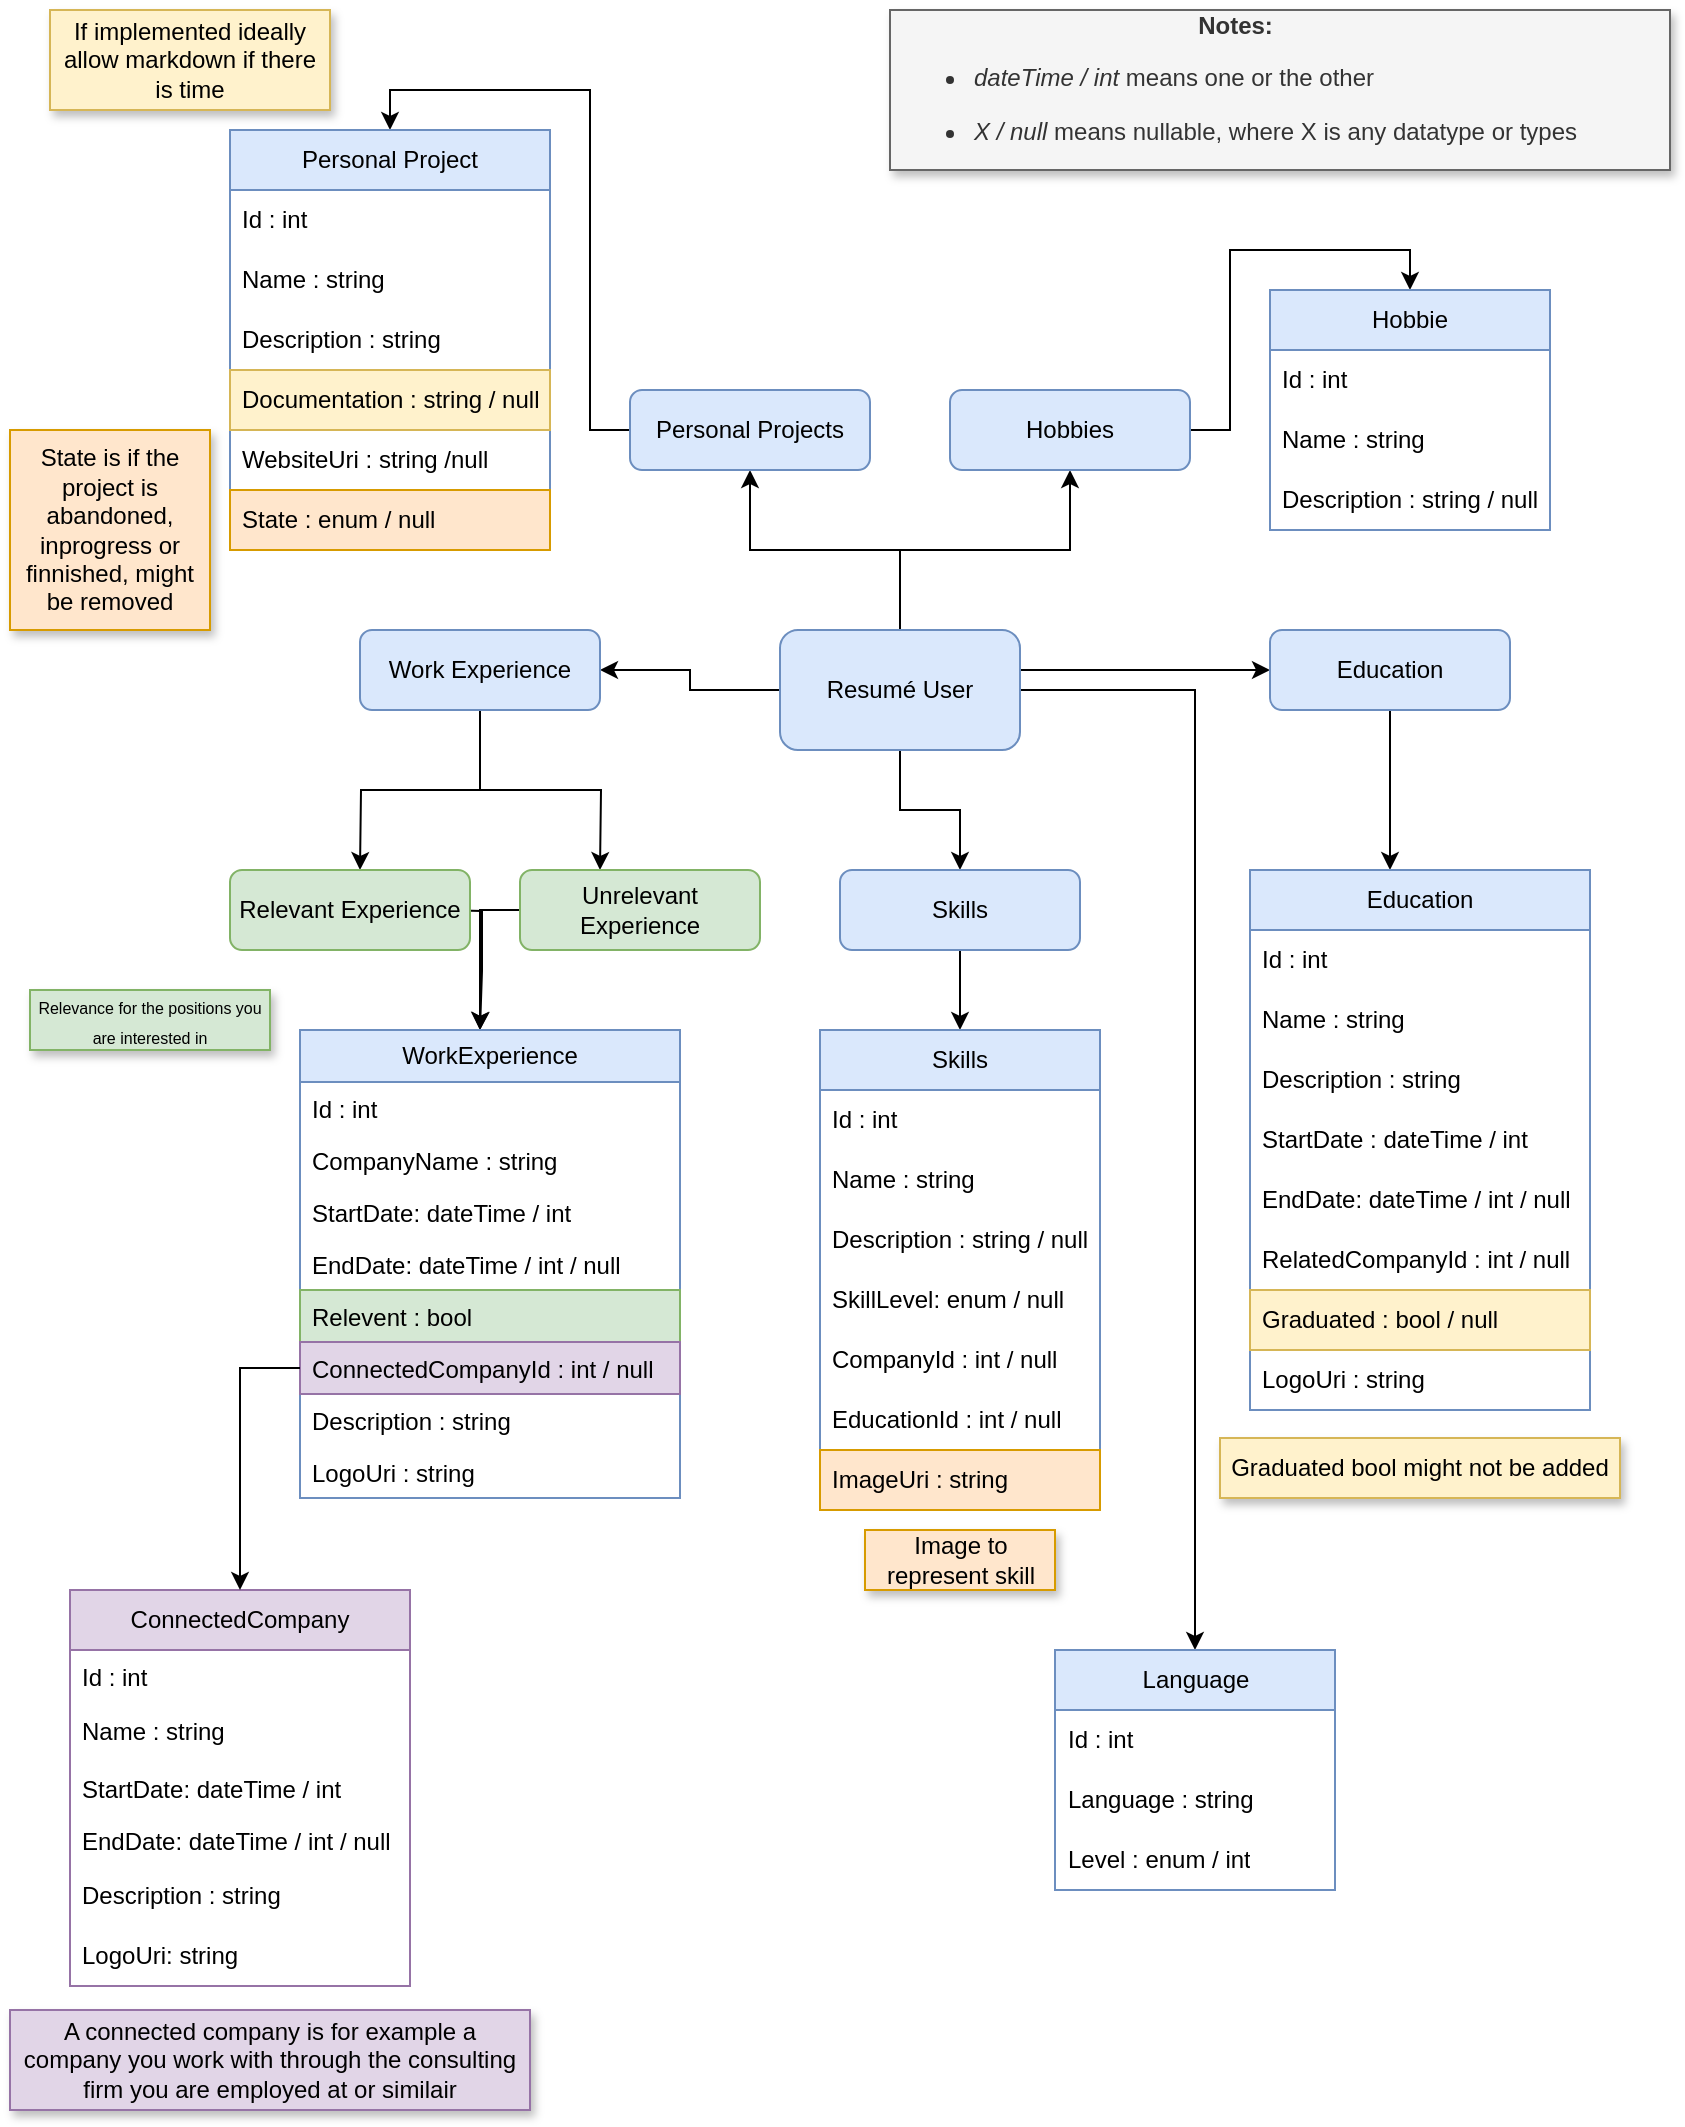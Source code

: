 <mxfile version="24.3.0" type="github">
  <diagram name="Page-1" id="Zj_5y1vgphJrzyNUQwXw">
    <mxGraphModel dx="1444" dy="767" grid="1" gridSize="10" guides="1" tooltips="1" connect="1" arrows="1" fold="1" page="1" pageScale="1" pageWidth="850" pageHeight="1100" math="0" shadow="0">
      <root>
        <mxCell id="0" />
        <mxCell id="1" parent="0" />
        <mxCell id="6c_1o1SFo-wjbSi7ruj--2" style="edgeStyle=orthogonalEdgeStyle;rounded=0;orthogonalLoop=1;jettySize=auto;html=1;entryX=1;entryY=0.5;entryDx=0;entryDy=0;" parent="1" source="6c_1o1SFo-wjbSi7ruj--1" target="6c_1o1SFo-wjbSi7ruj--3" edge="1">
          <mxGeometry relative="1" as="geometry">
            <mxPoint x="315" y="350" as="targetPoint" />
          </mxGeometry>
        </mxCell>
        <mxCell id="6c_1o1SFo-wjbSi7ruj--5" style="edgeStyle=orthogonalEdgeStyle;rounded=0;orthogonalLoop=1;jettySize=auto;html=1;entryX=0;entryY=0.5;entryDx=0;entryDy=0;" parent="1" target="oK_Kc5O5qld8Hc41f40L-4" edge="1">
          <mxGeometry relative="1" as="geometry">
            <mxPoint x="615" y="349.69" as="targetPoint" />
            <mxPoint x="505" y="349.656" as="sourcePoint" />
            <Array as="points">
              <mxPoint x="505" y="340" />
            </Array>
          </mxGeometry>
        </mxCell>
        <mxCell id="oK_Kc5O5qld8Hc41f40L-2" style="edgeStyle=orthogonalEdgeStyle;rounded=0;orthogonalLoop=1;jettySize=auto;html=1;entryX=0.5;entryY=0;entryDx=0;entryDy=0;" parent="1" source="6c_1o1SFo-wjbSi7ruj--1" target="oK_Kc5O5qld8Hc41f40L-1" edge="1">
          <mxGeometry relative="1" as="geometry" />
        </mxCell>
        <mxCell id="8cq1SQ0Ta9B3JrQxIhuY-38" style="edgeStyle=orthogonalEdgeStyle;rounded=0;orthogonalLoop=1;jettySize=auto;html=1;entryX=0.5;entryY=1;entryDx=0;entryDy=0;" edge="1" parent="1" source="6c_1o1SFo-wjbSi7ruj--1" target="8cq1SQ0Ta9B3JrQxIhuY-36">
          <mxGeometry relative="1" as="geometry" />
        </mxCell>
        <mxCell id="8cq1SQ0Ta9B3JrQxIhuY-39" style="edgeStyle=orthogonalEdgeStyle;rounded=0;orthogonalLoop=1;jettySize=auto;html=1;entryX=0.5;entryY=1;entryDx=0;entryDy=0;" edge="1" parent="1" source="6c_1o1SFo-wjbSi7ruj--1" target="8cq1SQ0Ta9B3JrQxIhuY-37">
          <mxGeometry relative="1" as="geometry" />
        </mxCell>
        <mxCell id="8cq1SQ0Ta9B3JrQxIhuY-68" style="edgeStyle=orthogonalEdgeStyle;rounded=0;orthogonalLoop=1;jettySize=auto;html=1;entryX=0.5;entryY=0;entryDx=0;entryDy=0;" edge="1" parent="1" source="6c_1o1SFo-wjbSi7ruj--1" target="8cq1SQ0Ta9B3JrQxIhuY-64">
          <mxGeometry relative="1" as="geometry" />
        </mxCell>
        <mxCell id="6c_1o1SFo-wjbSi7ruj--1" value="Resumé User" style="rounded=1;whiteSpace=wrap;html=1;fillColor=#dae8fc;strokeColor=#6c8ebf;" parent="1" vertex="1">
          <mxGeometry x="395" y="320" width="120" height="60" as="geometry" />
        </mxCell>
        <mxCell id="6c_1o1SFo-wjbSi7ruj--6" style="edgeStyle=orthogonalEdgeStyle;rounded=0;orthogonalLoop=1;jettySize=auto;html=1;" parent="1" source="6c_1o1SFo-wjbSi7ruj--3" edge="1">
          <mxGeometry relative="1" as="geometry">
            <mxPoint x="185" y="440" as="targetPoint" />
          </mxGeometry>
        </mxCell>
        <mxCell id="6c_1o1SFo-wjbSi7ruj--7" style="edgeStyle=orthogonalEdgeStyle;rounded=0;orthogonalLoop=1;jettySize=auto;html=1;" parent="1" source="6c_1o1SFo-wjbSi7ruj--3" edge="1">
          <mxGeometry relative="1" as="geometry">
            <mxPoint x="305.0" y="440" as="targetPoint" />
          </mxGeometry>
        </mxCell>
        <mxCell id="6c_1o1SFo-wjbSi7ruj--3" value="Work Experience" style="rounded=1;whiteSpace=wrap;html=1;fillColor=#dae8fc;strokeColor=#6c8ebf;" parent="1" vertex="1">
          <mxGeometry x="185" y="320" width="120" height="40" as="geometry" />
        </mxCell>
        <mxCell id="6c_1o1SFo-wjbSi7ruj--16" style="edgeStyle=orthogonalEdgeStyle;rounded=0;orthogonalLoop=1;jettySize=auto;html=1;" parent="1" edge="1">
          <mxGeometry relative="1" as="geometry">
            <mxPoint x="245" y="520" as="targetPoint" />
            <mxPoint x="225" y="460" as="sourcePoint" />
          </mxGeometry>
        </mxCell>
        <mxCell id="6c_1o1SFo-wjbSi7ruj--8" value="Relevant Experience" style="rounded=1;whiteSpace=wrap;html=1;fillColor=#d5e8d4;strokeColor=#82b366;" parent="1" vertex="1">
          <mxGeometry x="120" y="440" width="120" height="40" as="geometry" />
        </mxCell>
        <mxCell id="6c_1o1SFo-wjbSi7ruj--17" style="edgeStyle=orthogonalEdgeStyle;rounded=0;orthogonalLoop=1;jettySize=auto;html=1;" parent="1" source="6c_1o1SFo-wjbSi7ruj--9" edge="1">
          <mxGeometry relative="1" as="geometry">
            <mxPoint x="245" y="520" as="targetPoint" />
          </mxGeometry>
        </mxCell>
        <mxCell id="6c_1o1SFo-wjbSi7ruj--9" value="Unrelevant Experience" style="rounded=1;whiteSpace=wrap;html=1;fillColor=#d5e8d4;strokeColor=#82b366;" parent="1" vertex="1">
          <mxGeometry x="265" y="440" width="120" height="40" as="geometry" />
        </mxCell>
        <mxCell id="6c_1o1SFo-wjbSi7ruj--10" value="&lt;font style=&quot;font-size: 8px;&quot;&gt;Relevance for the positions you are interested in &lt;/font&gt;" style="text;html=1;align=center;verticalAlign=middle;whiteSpace=wrap;rounded=0;fillColor=#d5e8d4;strokeColor=#82b366;shadow=1;" parent="1" vertex="1">
          <mxGeometry x="20" y="500" width="120" height="30" as="geometry" />
        </mxCell>
        <mxCell id="6c_1o1SFo-wjbSi7ruj--27" value="WorkExperience" style="swimlane;fontStyle=0;childLayout=stackLayout;horizontal=1;startSize=26;fillColor=#dae8fc;horizontalStack=0;resizeParent=1;resizeParentMax=0;resizeLast=0;collapsible=1;marginBottom=0;whiteSpace=wrap;html=1;strokeColor=#6c8ebf;" parent="1" vertex="1">
          <mxGeometry x="155" y="520" width="190" height="234" as="geometry" />
        </mxCell>
        <mxCell id="6c_1o1SFo-wjbSi7ruj--28" value="Id : int" style="text;strokeColor=none;fillColor=none;align=left;verticalAlign=top;spacingLeft=4;spacingRight=4;overflow=hidden;rotatable=0;points=[[0,0.5],[1,0.5]];portConstraint=eastwest;whiteSpace=wrap;html=1;" parent="6c_1o1SFo-wjbSi7ruj--27" vertex="1">
          <mxGeometry y="26" width="190" height="26" as="geometry" />
        </mxCell>
        <mxCell id="6c_1o1SFo-wjbSi7ruj--29" value="CompanyName : string" style="text;strokeColor=none;fillColor=none;align=left;verticalAlign=top;spacingLeft=4;spacingRight=4;overflow=hidden;rotatable=0;points=[[0,0.5],[1,0.5]];portConstraint=eastwest;whiteSpace=wrap;html=1;" parent="6c_1o1SFo-wjbSi7ruj--27" vertex="1">
          <mxGeometry y="52" width="190" height="26" as="geometry" />
        </mxCell>
        <mxCell id="6c_1o1SFo-wjbSi7ruj--34" value="StartDate: dateTime / int" style="text;strokeColor=none;fillColor=none;align=left;verticalAlign=top;spacingLeft=4;spacingRight=4;overflow=hidden;rotatable=0;points=[[0,0.5],[1,0.5]];portConstraint=eastwest;whiteSpace=wrap;html=1;" parent="6c_1o1SFo-wjbSi7ruj--27" vertex="1">
          <mxGeometry y="78" width="190" height="26" as="geometry" />
        </mxCell>
        <mxCell id="6c_1o1SFo-wjbSi7ruj--35" value="EndDate: dateTime / int / null" style="text;strokeColor=none;fillColor=none;align=left;verticalAlign=top;spacingLeft=4;spacingRight=4;overflow=hidden;rotatable=0;points=[[0,0.5],[1,0.5]];portConstraint=eastwest;whiteSpace=wrap;html=1;" parent="6c_1o1SFo-wjbSi7ruj--27" vertex="1">
          <mxGeometry y="104" width="190" height="26" as="geometry" />
        </mxCell>
        <mxCell id="6c_1o1SFo-wjbSi7ruj--30" value="Relevent : bool" style="text;strokeColor=#82b366;fillColor=#d5e8d4;align=left;verticalAlign=top;spacingLeft=4;spacingRight=4;overflow=hidden;rotatable=0;points=[[0,0.5],[1,0.5]];portConstraint=eastwest;whiteSpace=wrap;html=1;" parent="6c_1o1SFo-wjbSi7ruj--27" vertex="1">
          <mxGeometry y="130" width="190" height="26" as="geometry" />
        </mxCell>
        <mxCell id="8cq1SQ0Ta9B3JrQxIhuY-26" value="ConnectedCompanyId : int / null" style="text;strokeColor=#9673a6;fillColor=#e1d5e7;align=left;verticalAlign=top;spacingLeft=4;spacingRight=4;overflow=hidden;rotatable=0;points=[[0,0.5],[1,0.5]];portConstraint=eastwest;whiteSpace=wrap;html=1;" vertex="1" parent="6c_1o1SFo-wjbSi7ruj--27">
          <mxGeometry y="156" width="190" height="26" as="geometry" />
        </mxCell>
        <mxCell id="6c_1o1SFo-wjbSi7ruj--33" value="Description : string" style="text;strokeColor=none;fillColor=none;align=left;verticalAlign=top;spacingLeft=4;spacingRight=4;overflow=hidden;rotatable=0;points=[[0,0.5],[1,0.5]];portConstraint=eastwest;whiteSpace=wrap;html=1;" parent="6c_1o1SFo-wjbSi7ruj--27" vertex="1">
          <mxGeometry y="182" width="190" height="26" as="geometry" />
        </mxCell>
        <mxCell id="8cq1SQ0Ta9B3JrQxIhuY-52" value="LogoUri : string" style="text;strokeColor=none;fillColor=none;align=left;verticalAlign=top;spacingLeft=4;spacingRight=4;overflow=hidden;rotatable=0;points=[[0,0.5],[1,0.5]];portConstraint=eastwest;whiteSpace=wrap;html=1;" vertex="1" parent="6c_1o1SFo-wjbSi7ruj--27">
          <mxGeometry y="208" width="190" height="26" as="geometry" />
        </mxCell>
        <mxCell id="8cq1SQ0Ta9B3JrQxIhuY-8" style="edgeStyle=orthogonalEdgeStyle;rounded=0;orthogonalLoop=1;jettySize=auto;html=1;exitX=0.5;exitY=1;exitDx=0;exitDy=0;entryX=0.5;entryY=0;entryDx=0;entryDy=0;" edge="1" parent="1" source="oK_Kc5O5qld8Hc41f40L-1" target="8cq1SQ0Ta9B3JrQxIhuY-1">
          <mxGeometry relative="1" as="geometry" />
        </mxCell>
        <mxCell id="oK_Kc5O5qld8Hc41f40L-1" value="Skills" style="rounded=1;whiteSpace=wrap;html=1;fillColor=#dae8fc;strokeColor=#6c8ebf;" parent="1" vertex="1">
          <mxGeometry x="425" y="440" width="120" height="40" as="geometry" />
        </mxCell>
        <mxCell id="8cq1SQ0Ta9B3JrQxIhuY-12" style="edgeStyle=orthogonalEdgeStyle;rounded=0;orthogonalLoop=1;jettySize=auto;html=1;" edge="1" parent="1" source="oK_Kc5O5qld8Hc41f40L-4">
          <mxGeometry relative="1" as="geometry">
            <mxPoint x="700" y="440" as="targetPoint" />
          </mxGeometry>
        </mxCell>
        <mxCell id="oK_Kc5O5qld8Hc41f40L-4" value="Education" style="rounded=1;whiteSpace=wrap;html=1;fillColor=#dae8fc;strokeColor=#6c8ebf;" parent="1" vertex="1">
          <mxGeometry x="640" y="320" width="120" height="40" as="geometry" />
        </mxCell>
        <mxCell id="8cq1SQ0Ta9B3JrQxIhuY-1" value="Skills" style="swimlane;fontStyle=0;childLayout=stackLayout;horizontal=1;startSize=30;horizontalStack=0;resizeParent=1;resizeParentMax=0;resizeLast=0;collapsible=1;marginBottom=0;whiteSpace=wrap;html=1;fillColor=#dae8fc;strokeColor=#6c8ebf;" vertex="1" parent="1">
          <mxGeometry x="415" y="520" width="140" height="240" as="geometry" />
        </mxCell>
        <mxCell id="8cq1SQ0Ta9B3JrQxIhuY-2" value="Id : int" style="text;strokeColor=none;fillColor=none;align=left;verticalAlign=middle;spacingLeft=4;spacingRight=4;overflow=hidden;points=[[0,0.5],[1,0.5]];portConstraint=eastwest;rotatable=0;whiteSpace=wrap;html=1;" vertex="1" parent="8cq1SQ0Ta9B3JrQxIhuY-1">
          <mxGeometry y="30" width="140" height="30" as="geometry" />
        </mxCell>
        <mxCell id="8cq1SQ0Ta9B3JrQxIhuY-3" value="Name : string" style="text;strokeColor=none;fillColor=none;align=left;verticalAlign=middle;spacingLeft=4;spacingRight=4;overflow=hidden;points=[[0,0.5],[1,0.5]];portConstraint=eastwest;rotatable=0;whiteSpace=wrap;html=1;" vertex="1" parent="8cq1SQ0Ta9B3JrQxIhuY-1">
          <mxGeometry y="60" width="140" height="30" as="geometry" />
        </mxCell>
        <mxCell id="8cq1SQ0Ta9B3JrQxIhuY-46" value="Description : string / null" style="text;strokeColor=none;fillColor=none;align=left;verticalAlign=middle;spacingLeft=4;spacingRight=4;overflow=hidden;points=[[0,0.5],[1,0.5]];portConstraint=eastwest;rotatable=0;whiteSpace=wrap;html=1;" vertex="1" parent="8cq1SQ0Ta9B3JrQxIhuY-1">
          <mxGeometry y="90" width="140" height="30" as="geometry" />
        </mxCell>
        <mxCell id="8cq1SQ0Ta9B3JrQxIhuY-6" value="SkillLevel: enum / null" style="text;strokeColor=none;fillColor=none;align=left;verticalAlign=middle;spacingLeft=4;spacingRight=4;overflow=hidden;points=[[0,0.5],[1,0.5]];portConstraint=eastwest;rotatable=0;whiteSpace=wrap;html=1;" vertex="1" parent="8cq1SQ0Ta9B3JrQxIhuY-1">
          <mxGeometry y="120" width="140" height="30" as="geometry" />
        </mxCell>
        <mxCell id="8cq1SQ0Ta9B3JrQxIhuY-4" value="CompanyId : int / null" style="text;strokeColor=none;fillColor=none;align=left;verticalAlign=middle;spacingLeft=4;spacingRight=4;overflow=hidden;points=[[0,0.5],[1,0.5]];portConstraint=eastwest;rotatable=0;whiteSpace=wrap;html=1;" vertex="1" parent="8cq1SQ0Ta9B3JrQxIhuY-1">
          <mxGeometry y="150" width="140" height="30" as="geometry" />
        </mxCell>
        <mxCell id="8cq1SQ0Ta9B3JrQxIhuY-7" value="EducationId : int / null" style="text;strokeColor=none;fillColor=none;align=left;verticalAlign=middle;spacingLeft=4;spacingRight=4;overflow=hidden;points=[[0,0.5],[1,0.5]];portConstraint=eastwest;rotatable=0;whiteSpace=wrap;html=1;" vertex="1" parent="8cq1SQ0Ta9B3JrQxIhuY-1">
          <mxGeometry y="180" width="140" height="30" as="geometry" />
        </mxCell>
        <mxCell id="8cq1SQ0Ta9B3JrQxIhuY-55" value="ImageUri : string" style="text;strokeColor=#d79b00;fillColor=#ffe6cc;align=left;verticalAlign=middle;spacingLeft=4;spacingRight=4;overflow=hidden;points=[[0,0.5],[1,0.5]];portConstraint=eastwest;rotatable=0;whiteSpace=wrap;html=1;" vertex="1" parent="8cq1SQ0Ta9B3JrQxIhuY-1">
          <mxGeometry y="210" width="140" height="30" as="geometry" />
        </mxCell>
        <mxCell id="8cq1SQ0Ta9B3JrQxIhuY-13" value="Education" style="swimlane;fontStyle=0;childLayout=stackLayout;horizontal=1;startSize=30;horizontalStack=0;resizeParent=1;resizeParentMax=0;resizeLast=0;collapsible=1;marginBottom=0;whiteSpace=wrap;html=1;fillColor=#dae8fc;strokeColor=#6c8ebf;" vertex="1" parent="1">
          <mxGeometry x="630" y="440" width="170" height="270" as="geometry" />
        </mxCell>
        <mxCell id="8cq1SQ0Ta9B3JrQxIhuY-14" value="Id : int" style="text;strokeColor=none;fillColor=none;align=left;verticalAlign=middle;spacingLeft=4;spacingRight=4;overflow=hidden;points=[[0,0.5],[1,0.5]];portConstraint=eastwest;rotatable=0;whiteSpace=wrap;html=1;" vertex="1" parent="8cq1SQ0Ta9B3JrQxIhuY-13">
          <mxGeometry y="30" width="170" height="30" as="geometry" />
        </mxCell>
        <mxCell id="8cq1SQ0Ta9B3JrQxIhuY-15" value="Name : string" style="text;strokeColor=none;fillColor=none;align=left;verticalAlign=middle;spacingLeft=4;spacingRight=4;overflow=hidden;points=[[0,0.5],[1,0.5]];portConstraint=eastwest;rotatable=0;whiteSpace=wrap;html=1;" vertex="1" parent="8cq1SQ0Ta9B3JrQxIhuY-13">
          <mxGeometry y="60" width="170" height="30" as="geometry" />
        </mxCell>
        <mxCell id="8cq1SQ0Ta9B3JrQxIhuY-16" value="Description : string" style="text;strokeColor=none;fillColor=none;align=left;verticalAlign=middle;spacingLeft=4;spacingRight=4;overflow=hidden;points=[[0,0.5],[1,0.5]];portConstraint=eastwest;rotatable=0;whiteSpace=wrap;html=1;" vertex="1" parent="8cq1SQ0Ta9B3JrQxIhuY-13">
          <mxGeometry y="90" width="170" height="30" as="geometry" />
        </mxCell>
        <mxCell id="8cq1SQ0Ta9B3JrQxIhuY-17" value="StartDate : dateTime / int" style="text;strokeColor=none;fillColor=none;align=left;verticalAlign=middle;spacingLeft=4;spacingRight=4;overflow=hidden;points=[[0,0.5],[1,0.5]];portConstraint=eastwest;rotatable=0;whiteSpace=wrap;html=1;" vertex="1" parent="8cq1SQ0Ta9B3JrQxIhuY-13">
          <mxGeometry y="120" width="170" height="30" as="geometry" />
        </mxCell>
        <mxCell id="8cq1SQ0Ta9B3JrQxIhuY-18" value="EndDate: dateTime / int / null" style="text;strokeColor=none;fillColor=none;align=left;verticalAlign=middle;spacingLeft=4;spacingRight=4;overflow=hidden;points=[[0,0.5],[1,0.5]];portConstraint=eastwest;rotatable=0;whiteSpace=wrap;html=1;" vertex="1" parent="8cq1SQ0Ta9B3JrQxIhuY-13">
          <mxGeometry y="150" width="170" height="30" as="geometry" />
        </mxCell>
        <mxCell id="8cq1SQ0Ta9B3JrQxIhuY-25" value="RelatedCompanyId : int / null" style="text;strokeColor=none;fillColor=none;align=left;verticalAlign=middle;spacingLeft=4;spacingRight=4;overflow=hidden;points=[[0,0.5],[1,0.5]];portConstraint=eastwest;rotatable=0;whiteSpace=wrap;html=1;" vertex="1" parent="8cq1SQ0Ta9B3JrQxIhuY-13">
          <mxGeometry y="180" width="170" height="30" as="geometry" />
        </mxCell>
        <mxCell id="8cq1SQ0Ta9B3JrQxIhuY-19" value="Graduated : bool / null" style="text;strokeColor=#d6b656;fillColor=#fff2cc;align=left;verticalAlign=middle;spacingLeft=4;spacingRight=4;overflow=hidden;points=[[0,0.5],[1,0.5]];portConstraint=eastwest;rotatable=0;whiteSpace=wrap;html=1;" vertex="1" parent="8cq1SQ0Ta9B3JrQxIhuY-13">
          <mxGeometry y="210" width="170" height="30" as="geometry" />
        </mxCell>
        <mxCell id="8cq1SQ0Ta9B3JrQxIhuY-54" value="LogoUri : string" style="text;strokeColor=none;fillColor=none;align=left;verticalAlign=middle;spacingLeft=4;spacingRight=4;overflow=hidden;points=[[0,0.5],[1,0.5]];portConstraint=eastwest;rotatable=0;whiteSpace=wrap;html=1;" vertex="1" parent="8cq1SQ0Ta9B3JrQxIhuY-13">
          <mxGeometry y="240" width="170" height="30" as="geometry" />
        </mxCell>
        <mxCell id="8cq1SQ0Ta9B3JrQxIhuY-23" value="Graduated bool might not be added" style="text;html=1;align=center;verticalAlign=middle;whiteSpace=wrap;rounded=0;fillColor=#fff2cc;strokeColor=#d6b656;shadow=1;" vertex="1" parent="1">
          <mxGeometry x="615" y="724" width="200" height="30" as="geometry" />
        </mxCell>
        <mxCell id="8cq1SQ0Ta9B3JrQxIhuY-28" value="ConnectedCompany" style="swimlane;fontStyle=0;childLayout=stackLayout;horizontal=1;startSize=30;horizontalStack=0;resizeParent=1;resizeParentMax=0;resizeLast=0;collapsible=1;marginBottom=0;whiteSpace=wrap;html=1;fillColor=#e1d5e7;strokeColor=#9673a6;" vertex="1" parent="1">
          <mxGeometry x="40" y="800" width="170" height="198" as="geometry" />
        </mxCell>
        <mxCell id="8cq1SQ0Ta9B3JrQxIhuY-45" value="Id : int" style="text;strokeColor=none;fillColor=none;align=left;verticalAlign=top;spacingLeft=4;spacingRight=4;overflow=hidden;rotatable=0;points=[[0,0.5],[1,0.5]];portConstraint=eastwest;whiteSpace=wrap;html=1;" vertex="1" parent="8cq1SQ0Ta9B3JrQxIhuY-28">
          <mxGeometry y="30" width="170" height="26" as="geometry" />
        </mxCell>
        <mxCell id="8cq1SQ0Ta9B3JrQxIhuY-29" value="Name : string" style="text;strokeColor=none;fillColor=none;align=left;verticalAlign=middle;spacingLeft=4;spacingRight=4;overflow=hidden;points=[[0,0.5],[1,0.5]];portConstraint=eastwest;rotatable=0;whiteSpace=wrap;html=1;" vertex="1" parent="8cq1SQ0Ta9B3JrQxIhuY-28">
          <mxGeometry y="56" width="170" height="30" as="geometry" />
        </mxCell>
        <mxCell id="8cq1SQ0Ta9B3JrQxIhuY-32" value="StartDate: dateTime / int" style="text;strokeColor=none;fillColor=none;align=left;verticalAlign=top;spacingLeft=4;spacingRight=4;overflow=hidden;rotatable=0;points=[[0,0.5],[1,0.5]];portConstraint=eastwest;whiteSpace=wrap;html=1;" vertex="1" parent="8cq1SQ0Ta9B3JrQxIhuY-28">
          <mxGeometry y="86" width="170" height="26" as="geometry" />
        </mxCell>
        <mxCell id="8cq1SQ0Ta9B3JrQxIhuY-33" value="EndDate: dateTime / int / null" style="text;strokeColor=none;fillColor=none;align=left;verticalAlign=top;spacingLeft=4;spacingRight=4;overflow=hidden;rotatable=0;points=[[0,0.5],[1,0.5]];portConstraint=eastwest;whiteSpace=wrap;html=1;" vertex="1" parent="8cq1SQ0Ta9B3JrQxIhuY-28">
          <mxGeometry y="112" width="170" height="26" as="geometry" />
        </mxCell>
        <mxCell id="8cq1SQ0Ta9B3JrQxIhuY-34" value="Description : string" style="text;strokeColor=none;fillColor=none;align=left;verticalAlign=middle;spacingLeft=4;spacingRight=4;overflow=hidden;points=[[0,0.5],[1,0.5]];portConstraint=eastwest;rotatable=0;whiteSpace=wrap;html=1;" vertex="1" parent="8cq1SQ0Ta9B3JrQxIhuY-28">
          <mxGeometry y="138" width="170" height="30" as="geometry" />
        </mxCell>
        <mxCell id="8cq1SQ0Ta9B3JrQxIhuY-53" value="LogoUri: string" style="text;strokeColor=none;fillColor=none;align=left;verticalAlign=middle;spacingLeft=4;spacingRight=4;overflow=hidden;points=[[0,0.5],[1,0.5]];portConstraint=eastwest;rotatable=0;whiteSpace=wrap;html=1;" vertex="1" parent="8cq1SQ0Ta9B3JrQxIhuY-28">
          <mxGeometry y="168" width="170" height="30" as="geometry" />
        </mxCell>
        <mxCell id="8cq1SQ0Ta9B3JrQxIhuY-27" style="edgeStyle=orthogonalEdgeStyle;rounded=0;orthogonalLoop=1;jettySize=auto;html=1;entryX=0.5;entryY=0;entryDx=0;entryDy=0;" edge="1" parent="1" source="8cq1SQ0Ta9B3JrQxIhuY-26" target="8cq1SQ0Ta9B3JrQxIhuY-28">
          <mxGeometry relative="1" as="geometry">
            <mxPoint x="120" y="760" as="targetPoint" />
          </mxGeometry>
        </mxCell>
        <mxCell id="8cq1SQ0Ta9B3JrQxIhuY-44" style="edgeStyle=orthogonalEdgeStyle;rounded=0;orthogonalLoop=1;jettySize=auto;html=1;entryX=0.5;entryY=0;entryDx=0;entryDy=0;" edge="1" parent="1" source="8cq1SQ0Ta9B3JrQxIhuY-36" target="8cq1SQ0Ta9B3JrQxIhuY-40">
          <mxGeometry relative="1" as="geometry" />
        </mxCell>
        <mxCell id="8cq1SQ0Ta9B3JrQxIhuY-36" value="Personal Projects" style="rounded=1;whiteSpace=wrap;html=1;fillColor=#dae8fc;strokeColor=#6c8ebf;" vertex="1" parent="1">
          <mxGeometry x="320" y="200" width="120" height="40" as="geometry" />
        </mxCell>
        <mxCell id="8cq1SQ0Ta9B3JrQxIhuY-82" style="edgeStyle=orthogonalEdgeStyle;rounded=0;orthogonalLoop=1;jettySize=auto;html=1;entryX=0.5;entryY=0;entryDx=0;entryDy=0;" edge="1" parent="1" source="8cq1SQ0Ta9B3JrQxIhuY-37" target="8cq1SQ0Ta9B3JrQxIhuY-78">
          <mxGeometry relative="1" as="geometry" />
        </mxCell>
        <mxCell id="8cq1SQ0Ta9B3JrQxIhuY-37" value="Hobbies" style="rounded=1;whiteSpace=wrap;html=1;fillColor=#dae8fc;strokeColor=#6c8ebf;" vertex="1" parent="1">
          <mxGeometry x="480" y="200" width="120" height="40" as="geometry" />
        </mxCell>
        <mxCell id="8cq1SQ0Ta9B3JrQxIhuY-40" value="Personal Project" style="swimlane;fontStyle=0;childLayout=stackLayout;horizontal=1;startSize=30;horizontalStack=0;resizeParent=1;resizeParentMax=0;resizeLast=0;collapsible=1;marginBottom=0;whiteSpace=wrap;html=1;fillColor=#dae8fc;strokeColor=#6c8ebf;shadow=0;" vertex="1" parent="1">
          <mxGeometry x="120" y="70" width="160" height="210" as="geometry" />
        </mxCell>
        <mxCell id="8cq1SQ0Ta9B3JrQxIhuY-41" value="Id : int" style="text;strokeColor=none;fillColor=none;align=left;verticalAlign=middle;spacingLeft=4;spacingRight=4;overflow=hidden;points=[[0,0.5],[1,0.5]];portConstraint=eastwest;rotatable=0;whiteSpace=wrap;html=1;" vertex="1" parent="8cq1SQ0Ta9B3JrQxIhuY-40">
          <mxGeometry y="30" width="160" height="30" as="geometry" />
        </mxCell>
        <mxCell id="8cq1SQ0Ta9B3JrQxIhuY-42" value="Name : string&lt;span style=&quot;white-space: pre;&quot;&gt;&#x9;&lt;/span&gt;" style="text;strokeColor=none;fillColor=none;align=left;verticalAlign=middle;spacingLeft=4;spacingRight=4;overflow=hidden;points=[[0,0.5],[1,0.5]];portConstraint=eastwest;rotatable=0;whiteSpace=wrap;html=1;" vertex="1" parent="8cq1SQ0Ta9B3JrQxIhuY-40">
          <mxGeometry y="60" width="160" height="30" as="geometry" />
        </mxCell>
        <mxCell id="8cq1SQ0Ta9B3JrQxIhuY-43" value="Description : string" style="text;strokeColor=none;fillColor=none;align=left;verticalAlign=middle;spacingLeft=4;spacingRight=4;overflow=hidden;points=[[0,0.5],[1,0.5]];portConstraint=eastwest;rotatable=0;whiteSpace=wrap;html=1;" vertex="1" parent="8cq1SQ0Ta9B3JrQxIhuY-40">
          <mxGeometry y="90" width="160" height="30" as="geometry" />
        </mxCell>
        <mxCell id="8cq1SQ0Ta9B3JrQxIhuY-48" value="Documentation : string / null" style="text;strokeColor=#d6b656;fillColor=#fff2cc;align=left;verticalAlign=middle;spacingLeft=4;spacingRight=4;overflow=hidden;points=[[0,0.5],[1,0.5]];portConstraint=eastwest;rotatable=0;whiteSpace=wrap;html=1;" vertex="1" parent="8cq1SQ0Ta9B3JrQxIhuY-40">
          <mxGeometry y="120" width="160" height="30" as="geometry" />
        </mxCell>
        <mxCell id="8cq1SQ0Ta9B3JrQxIhuY-51" value="WebsiteUri : string /null" style="text;strokeColor=none;fillColor=none;align=left;verticalAlign=middle;spacingLeft=4;spacingRight=4;overflow=hidden;points=[[0,0.5],[1,0.5]];portConstraint=eastwest;rotatable=0;whiteSpace=wrap;html=1;" vertex="1" parent="8cq1SQ0Ta9B3JrQxIhuY-40">
          <mxGeometry y="150" width="160" height="30" as="geometry" />
        </mxCell>
        <mxCell id="8cq1SQ0Ta9B3JrQxIhuY-60" value="State : enum / null" style="text;strokeColor=#d79b00;fillColor=#ffe6cc;align=left;verticalAlign=middle;spacingLeft=4;spacingRight=4;overflow=hidden;points=[[0,0.5],[1,0.5]];portConstraint=eastwest;rotatable=0;whiteSpace=wrap;html=1;" vertex="1" parent="8cq1SQ0Ta9B3JrQxIhuY-40">
          <mxGeometry y="180" width="160" height="30" as="geometry" />
        </mxCell>
        <mxCell id="8cq1SQ0Ta9B3JrQxIhuY-47" value="A connected company is for example a company you work with through the consulting firm you are employed at or similair" style="text;html=1;align=center;verticalAlign=middle;whiteSpace=wrap;rounded=0;fillColor=#e1d5e7;strokeColor=#9673a6;shadow=1;" vertex="1" parent="1">
          <mxGeometry x="10" y="1010" width="260" height="50" as="geometry" />
        </mxCell>
        <mxCell id="8cq1SQ0Ta9B3JrQxIhuY-49" value="If implemented ideally allow markdown if there is time" style="text;html=1;align=center;verticalAlign=middle;whiteSpace=wrap;rounded=0;fillColor=#fff2cc;strokeColor=#d6b656;shadow=1;" vertex="1" parent="1">
          <mxGeometry x="30" y="10" width="140" height="50" as="geometry" />
        </mxCell>
        <mxCell id="8cq1SQ0Ta9B3JrQxIhuY-56" value="Image to represent skill" style="text;html=1;align=center;verticalAlign=middle;whiteSpace=wrap;rounded=0;fillColor=#ffe6cc;strokeColor=#d79b00;shadow=1;" vertex="1" parent="1">
          <mxGeometry x="437.5" y="770" width="95" height="30" as="geometry" />
        </mxCell>
        <mxCell id="8cq1SQ0Ta9B3JrQxIhuY-61" value="State is if the project is abandoned, inprogress or finnished, might be removed" style="text;html=1;align=center;verticalAlign=middle;whiteSpace=wrap;rounded=0;fillColor=#ffe6cc;strokeColor=#d79b00;shadow=1;" vertex="1" parent="1">
          <mxGeometry x="10" y="220" width="100" height="100" as="geometry" />
        </mxCell>
        <mxCell id="8cq1SQ0Ta9B3JrQxIhuY-62" value="&lt;div align=&quot;center&quot;&gt;&lt;b&gt;Notes:&lt;/b&gt;&lt;/div&gt;&lt;div align=&quot;left&quot;&gt;&lt;ul&gt;&lt;li&gt;&lt;i&gt;dateTime / int&lt;/i&gt; means one or the other&lt;/li&gt;&lt;/ul&gt;&lt;/div&gt;&lt;div align=&quot;left&quot;&gt;&lt;ul&gt;&lt;li&gt;&lt;i&gt;X / null&lt;/i&gt; means nullable, where X is any datatype or types&lt;br&gt;&lt;/li&gt;&lt;/ul&gt;&lt;/div&gt;" style="rounded=0;whiteSpace=wrap;html=1;align=left;fillColor=#f5f5f5;fontColor=#333333;strokeColor=#666666;shadow=1;" vertex="1" parent="1">
          <mxGeometry x="450" y="10" width="390" height="80" as="geometry" />
        </mxCell>
        <mxCell id="8cq1SQ0Ta9B3JrQxIhuY-64" value="Language" style="swimlane;fontStyle=0;childLayout=stackLayout;horizontal=1;startSize=30;horizontalStack=0;resizeParent=1;resizeParentMax=0;resizeLast=0;collapsible=1;marginBottom=0;whiteSpace=wrap;html=1;fillColor=#dae8fc;strokeColor=#6c8ebf;" vertex="1" parent="1">
          <mxGeometry x="532.5" y="830" width="140" height="120" as="geometry" />
        </mxCell>
        <mxCell id="8cq1SQ0Ta9B3JrQxIhuY-65" value="Id : int" style="text;strokeColor=none;fillColor=none;align=left;verticalAlign=middle;spacingLeft=4;spacingRight=4;overflow=hidden;points=[[0,0.5],[1,0.5]];portConstraint=eastwest;rotatable=0;whiteSpace=wrap;html=1;" vertex="1" parent="8cq1SQ0Ta9B3JrQxIhuY-64">
          <mxGeometry y="30" width="140" height="30" as="geometry" />
        </mxCell>
        <mxCell id="8cq1SQ0Ta9B3JrQxIhuY-66" value="Language : string " style="text;strokeColor=none;fillColor=none;align=left;verticalAlign=middle;spacingLeft=4;spacingRight=4;overflow=hidden;points=[[0,0.5],[1,0.5]];portConstraint=eastwest;rotatable=0;whiteSpace=wrap;html=1;" vertex="1" parent="8cq1SQ0Ta9B3JrQxIhuY-64">
          <mxGeometry y="60" width="140" height="30" as="geometry" />
        </mxCell>
        <mxCell id="8cq1SQ0Ta9B3JrQxIhuY-67" value="Level : enum / int" style="text;strokeColor=none;fillColor=none;align=left;verticalAlign=middle;spacingLeft=4;spacingRight=4;overflow=hidden;points=[[0,0.5],[1,0.5]];portConstraint=eastwest;rotatable=0;whiteSpace=wrap;html=1;" vertex="1" parent="8cq1SQ0Ta9B3JrQxIhuY-64">
          <mxGeometry y="90" width="140" height="30" as="geometry" />
        </mxCell>
        <mxCell id="8cq1SQ0Ta9B3JrQxIhuY-78" value="Hobbie" style="swimlane;fontStyle=0;childLayout=stackLayout;horizontal=1;startSize=30;horizontalStack=0;resizeParent=1;resizeParentMax=0;resizeLast=0;collapsible=1;marginBottom=0;whiteSpace=wrap;html=1;fillColor=#dae8fc;strokeColor=#6c8ebf;" vertex="1" parent="1">
          <mxGeometry x="640" y="150" width="140" height="120" as="geometry" />
        </mxCell>
        <mxCell id="8cq1SQ0Ta9B3JrQxIhuY-79" value="Id : int" style="text;strokeColor=none;fillColor=none;align=left;verticalAlign=middle;spacingLeft=4;spacingRight=4;overflow=hidden;points=[[0,0.5],[1,0.5]];portConstraint=eastwest;rotatable=0;whiteSpace=wrap;html=1;" vertex="1" parent="8cq1SQ0Ta9B3JrQxIhuY-78">
          <mxGeometry y="30" width="140" height="30" as="geometry" />
        </mxCell>
        <mxCell id="8cq1SQ0Ta9B3JrQxIhuY-80" value="Name : string" style="text;strokeColor=none;fillColor=none;align=left;verticalAlign=middle;spacingLeft=4;spacingRight=4;overflow=hidden;points=[[0,0.5],[1,0.5]];portConstraint=eastwest;rotatable=0;whiteSpace=wrap;html=1;" vertex="1" parent="8cq1SQ0Ta9B3JrQxIhuY-78">
          <mxGeometry y="60" width="140" height="30" as="geometry" />
        </mxCell>
        <mxCell id="8cq1SQ0Ta9B3JrQxIhuY-81" value="Description : string / null" style="text;strokeColor=none;fillColor=none;align=left;verticalAlign=middle;spacingLeft=4;spacingRight=4;overflow=hidden;points=[[0,0.5],[1,0.5]];portConstraint=eastwest;rotatable=0;whiteSpace=wrap;html=1;" vertex="1" parent="8cq1SQ0Ta9B3JrQxIhuY-78">
          <mxGeometry y="90" width="140" height="30" as="geometry" />
        </mxCell>
      </root>
    </mxGraphModel>
  </diagram>
</mxfile>

